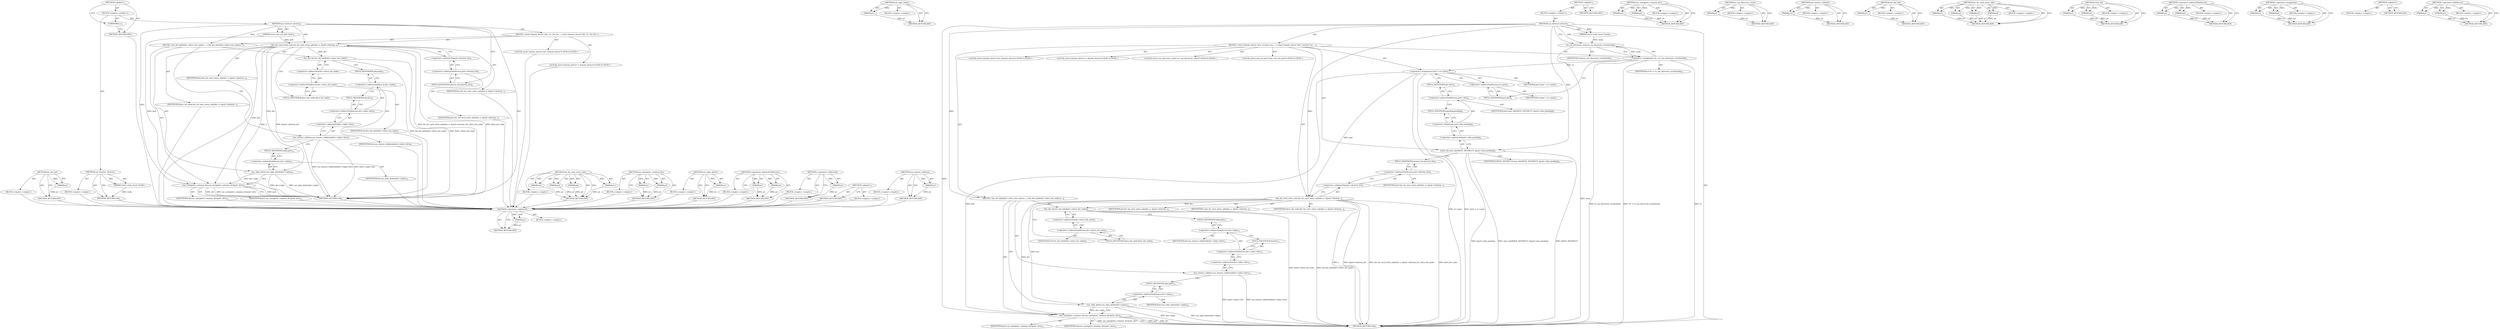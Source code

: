 digraph "sas_remove_children" {
vulnerable_102 [label=<(METHOD,&lt;operator&gt;.addressOf)>];
vulnerable_103 [label=<(PARAM,p1)>];
vulnerable_104 [label=<(BLOCK,&lt;empty&gt;,&lt;empty&gt;)>];
vulnerable_105 [label=<(METHOD_RETURN,ANY)>];
vulnerable_126 [label=<(METHOD,sas_rphy_delete)>];
vulnerable_127 [label=<(PARAM,p1)>];
vulnerable_128 [label=<(BLOCK,&lt;empty&gt;,&lt;empty&gt;)>];
vulnerable_129 [label=<(METHOD_RETURN,ANY)>];
vulnerable_6 [label=<(METHOD,&lt;global&gt;)<SUB>1</SUB>>];
vulnerable_7 [label=<(BLOCK,&lt;empty&gt;,&lt;empty&gt;)<SUB>1</SUB>>];
vulnerable_8 [label=<(METHOD,sas_destruct_devices)<SUB>1</SUB>>];
vulnerable_9 [label=<(PARAM,struct work_struct *work)<SUB>1</SUB>>];
vulnerable_10 [label=<(BLOCK,{
 	struct domain_device *dev, *n;
	struct sas_...,{
 	struct domain_device *dev, *n;
	struct sas_...)<SUB>2</SUB>>];
vulnerable_11 [label="<(LOCAL,struct domain_device* dev: domain_device*)<SUB>3</SUB>>"];
vulnerable_12 [label="<(LOCAL,struct domain_device* n: domain_device*)<SUB>3</SUB>>"];
vulnerable_13 [label="<(LOCAL,struct sas_discovery_event* ev: sas_discovery_event*)<SUB>4</SUB>>"];
vulnerable_14 [label=<(&lt;operator&gt;.assignment,*ev = to_sas_discovery_event(work))<SUB>4</SUB>>];
vulnerable_15 [label=<(IDENTIFIER,ev,*ev = to_sas_discovery_event(work))<SUB>4</SUB>>];
vulnerable_16 [label=<(to_sas_discovery_event,to_sas_discovery_event(work))<SUB>4</SUB>>];
vulnerable_17 [label=<(IDENTIFIER,work,to_sas_discovery_event(work))<SUB>4</SUB>>];
vulnerable_18 [label="<(LOCAL,struct asd_sas_port* port: asd_sas_port*)<SUB>5</SUB>>"];
vulnerable_19 [label=<(&lt;operator&gt;.assignment,*port = ev-&gt;port)<SUB>5</SUB>>];
vulnerable_20 [label=<(IDENTIFIER,port,*port = ev-&gt;port)<SUB>5</SUB>>];
vulnerable_21 [label=<(&lt;operator&gt;.indirectFieldAccess,ev-&gt;port)<SUB>5</SUB>>];
vulnerable_22 [label=<(IDENTIFIER,ev,*port = ev-&gt;port)<SUB>5</SUB>>];
vulnerable_23 [label=<(FIELD_IDENTIFIER,port,port)<SUB>5</SUB>>];
vulnerable_24 [label=<(clear_bit,clear_bit(DISCE_DESTRUCT, &amp;port-&gt;disc.pending))<SUB>6</SUB>>];
vulnerable_25 [label=<(IDENTIFIER,DISCE_DESTRUCT,clear_bit(DISCE_DESTRUCT, &amp;port-&gt;disc.pending))<SUB>6</SUB>>];
vulnerable_26 [label=<(&lt;operator&gt;.addressOf,&amp;port-&gt;disc.pending)<SUB>6</SUB>>];
vulnerable_27 [label=<(&lt;operator&gt;.fieldAccess,port-&gt;disc.pending)<SUB>6</SUB>>];
vulnerable_28 [label=<(&lt;operator&gt;.indirectFieldAccess,port-&gt;disc)<SUB>6</SUB>>];
vulnerable_29 [label=<(IDENTIFIER,port,clear_bit(DISCE_DESTRUCT, &amp;port-&gt;disc.pending))<SUB>6</SUB>>];
vulnerable_30 [label=<(FIELD_IDENTIFIER,disc,disc)<SUB>6</SUB>>];
vulnerable_31 [label=<(FIELD_IDENTIFIER,pending,pending)<SUB>6</SUB>>];
vulnerable_32 [label=<(list_for_each_entry_safe,list_for_each_entry_safe(dev, n, &amp;port-&gt;destroy...)<SUB>8</SUB>>];
vulnerable_33 [label=<(IDENTIFIER,dev,list_for_each_entry_safe(dev, n, &amp;port-&gt;destroy...)<SUB>8</SUB>>];
vulnerable_34 [label=<(IDENTIFIER,n,list_for_each_entry_safe(dev, n, &amp;port-&gt;destroy...)<SUB>8</SUB>>];
vulnerable_35 [label=<(&lt;operator&gt;.addressOf,&amp;port-&gt;destroy_list)<SUB>8</SUB>>];
vulnerable_36 [label=<(&lt;operator&gt;.indirectFieldAccess,port-&gt;destroy_list)<SUB>8</SUB>>];
vulnerable_37 [label=<(IDENTIFIER,port,list_for_each_entry_safe(dev, n, &amp;port-&gt;destroy...)<SUB>8</SUB>>];
vulnerable_38 [label=<(FIELD_IDENTIFIER,destroy_list,destroy_list)<SUB>8</SUB>>];
vulnerable_39 [label=<(IDENTIFIER,disco_list_node,list_for_each_entry_safe(dev, n, &amp;port-&gt;destroy...)<SUB>8</SUB>>];
vulnerable_40 [label=<(BLOCK,{
 		list_del_init(&amp;dev-&gt;disco_list_node);

		s...,{
 		list_del_init(&amp;dev-&gt;disco_list_node);

		s...)<SUB>8</SUB>>];
vulnerable_41 [label=<(list_del_init,list_del_init(&amp;dev-&gt;disco_list_node))<SUB>9</SUB>>];
vulnerable_42 [label=<(&lt;operator&gt;.addressOf,&amp;dev-&gt;disco_list_node)<SUB>9</SUB>>];
vulnerable_43 [label=<(&lt;operator&gt;.indirectFieldAccess,dev-&gt;disco_list_node)<SUB>9</SUB>>];
vulnerable_44 [label=<(IDENTIFIER,dev,list_del_init(&amp;dev-&gt;disco_list_node))<SUB>9</SUB>>];
vulnerable_45 [label=<(FIELD_IDENTIFIER,disco_list_node,disco_list_node)<SUB>9</SUB>>];
vulnerable_46 [label=<(sas_remove_children,sas_remove_children(&amp;dev-&gt;rphy-&gt;dev))<SUB>11</SUB>>];
vulnerable_47 [label=<(&lt;operator&gt;.addressOf,&amp;dev-&gt;rphy-&gt;dev)<SUB>11</SUB>>];
vulnerable_48 [label=<(&lt;operator&gt;.indirectFieldAccess,dev-&gt;rphy-&gt;dev)<SUB>11</SUB>>];
vulnerable_49 [label=<(&lt;operator&gt;.indirectFieldAccess,dev-&gt;rphy)<SUB>11</SUB>>];
vulnerable_50 [label=<(IDENTIFIER,dev,sas_remove_children(&amp;dev-&gt;rphy-&gt;dev))<SUB>11</SUB>>];
vulnerable_51 [label=<(FIELD_IDENTIFIER,rphy,rphy)<SUB>11</SUB>>];
vulnerable_52 [label=<(FIELD_IDENTIFIER,dev,dev)<SUB>11</SUB>>];
vulnerable_53 [label=<(sas_rphy_delete,sas_rphy_delete(dev-&gt;rphy))<SUB>12</SUB>>];
vulnerable_54 [label=<(&lt;operator&gt;.indirectFieldAccess,dev-&gt;rphy)<SUB>12</SUB>>];
vulnerable_55 [label=<(IDENTIFIER,dev,sas_rphy_delete(dev-&gt;rphy))<SUB>12</SUB>>];
vulnerable_56 [label=<(FIELD_IDENTIFIER,rphy,rphy)<SUB>12</SUB>>];
vulnerable_57 [label=<(sas_unregister_common_dev,sas_unregister_common_dev(port, dev))<SUB>13</SUB>>];
vulnerable_58 [label=<(IDENTIFIER,port,sas_unregister_common_dev(port, dev))<SUB>13</SUB>>];
vulnerable_59 [label=<(IDENTIFIER,dev,sas_unregister_common_dev(port, dev))<SUB>13</SUB>>];
vulnerable_60 [label=<(METHOD_RETURN,void)<SUB>1</SUB>>];
vulnerable_62 [label=<(METHOD_RETURN,ANY)<SUB>1</SUB>>];
vulnerable_130 [label=<(METHOD,sas_unregister_common_dev)>];
vulnerable_131 [label=<(PARAM,p1)>];
vulnerable_132 [label=<(PARAM,p2)>];
vulnerable_133 [label=<(BLOCK,&lt;empty&gt;,&lt;empty&gt;)>];
vulnerable_134 [label=<(METHOD_RETURN,ANY)>];
vulnerable_88 [label=<(METHOD,to_sas_discovery_event)>];
vulnerable_89 [label=<(PARAM,p1)>];
vulnerable_90 [label=<(BLOCK,&lt;empty&gt;,&lt;empty&gt;)>];
vulnerable_91 [label=<(METHOD_RETURN,ANY)>];
vulnerable_122 [label=<(METHOD,sas_remove_children)>];
vulnerable_123 [label=<(PARAM,p1)>];
vulnerable_124 [label=<(BLOCK,&lt;empty&gt;,&lt;empty&gt;)>];
vulnerable_125 [label=<(METHOD_RETURN,ANY)>];
vulnerable_118 [label=<(METHOD,list_del_init)>];
vulnerable_119 [label=<(PARAM,p1)>];
vulnerable_120 [label=<(BLOCK,&lt;empty&gt;,&lt;empty&gt;)>];
vulnerable_121 [label=<(METHOD_RETURN,ANY)>];
vulnerable_111 [label=<(METHOD,list_for_each_entry_safe)>];
vulnerable_112 [label=<(PARAM,p1)>];
vulnerable_113 [label=<(PARAM,p2)>];
vulnerable_114 [label=<(PARAM,p3)>];
vulnerable_115 [label=<(PARAM,p4)>];
vulnerable_116 [label=<(BLOCK,&lt;empty&gt;,&lt;empty&gt;)>];
vulnerable_117 [label=<(METHOD_RETURN,ANY)>];
vulnerable_97 [label=<(METHOD,clear_bit)>];
vulnerable_98 [label=<(PARAM,p1)>];
vulnerable_99 [label=<(PARAM,p2)>];
vulnerable_100 [label=<(BLOCK,&lt;empty&gt;,&lt;empty&gt;)>];
vulnerable_101 [label=<(METHOD_RETURN,ANY)>];
vulnerable_92 [label=<(METHOD,&lt;operator&gt;.indirectFieldAccess)>];
vulnerable_93 [label=<(PARAM,p1)>];
vulnerable_94 [label=<(PARAM,p2)>];
vulnerable_95 [label=<(BLOCK,&lt;empty&gt;,&lt;empty&gt;)>];
vulnerable_96 [label=<(METHOD_RETURN,ANY)>];
vulnerable_83 [label=<(METHOD,&lt;operator&gt;.assignment)>];
vulnerable_84 [label=<(PARAM,p1)>];
vulnerable_85 [label=<(PARAM,p2)>];
vulnerable_86 [label=<(BLOCK,&lt;empty&gt;,&lt;empty&gt;)>];
vulnerable_87 [label=<(METHOD_RETURN,ANY)>];
vulnerable_77 [label=<(METHOD,&lt;global&gt;)<SUB>1</SUB>>];
vulnerable_78 [label=<(BLOCK,&lt;empty&gt;,&lt;empty&gt;)>];
vulnerable_79 [label=<(METHOD_RETURN,ANY)>];
vulnerable_106 [label=<(METHOD,&lt;operator&gt;.fieldAccess)>];
vulnerable_107 [label=<(PARAM,p1)>];
vulnerable_108 [label=<(PARAM,p2)>];
vulnerable_109 [label=<(BLOCK,&lt;empty&gt;,&lt;empty&gt;)>];
vulnerable_110 [label=<(METHOD_RETURN,ANY)>];
fixed_84 [label=<(METHOD,list_del_init)>];
fixed_85 [label=<(PARAM,p1)>];
fixed_86 [label=<(BLOCK,&lt;empty&gt;,&lt;empty&gt;)>];
fixed_87 [label=<(METHOD_RETURN,ANY)>];
fixed_6 [label=<(METHOD,&lt;global&gt;)<SUB>1</SUB>>];
fixed_7 [label=<(BLOCK,&lt;empty&gt;,&lt;empty&gt;)<SUB>1</SUB>>];
fixed_8 [label=<(METHOD,sas_destruct_devices)<SUB>1</SUB>>];
fixed_9 [label=<(PARAM,struct work_struct *work)<SUB>1</SUB>>];
fixed_10 [label=<(BLOCK,&lt;empty&gt;,&lt;empty&gt;)>];
fixed_11 [label=<(METHOD_RETURN,void)<SUB>1</SUB>>];
fixed_13 [label=<(UNKNOWN,),))<SUB>1</SUB>>];
fixed_14 [label=<(METHOD,sas_destruct_devices)<SUB>2</SUB>>];
fixed_15 [label=<(PARAM,struct asd_sas_port *port)<SUB>2</SUB>>];
fixed_16 [label=<(BLOCK,{
 	struct domain_device *dev, *n;
 
 	list_for...,{
 	struct domain_device *dev, *n;
 
 	list_for...)<SUB>3</SUB>>];
fixed_17 [label="<(LOCAL,struct domain_device* dev: domain_device*)<SUB>4</SUB>>"];
fixed_18 [label="<(LOCAL,struct domain_device* n: domain_device*)<SUB>4</SUB>>"];
fixed_19 [label=<(list_for_each_entry_safe,list_for_each_entry_safe(dev, n, &amp;port-&gt;destroy...)<SUB>6</SUB>>];
fixed_20 [label=<(IDENTIFIER,dev,list_for_each_entry_safe(dev, n, &amp;port-&gt;destroy...)<SUB>6</SUB>>];
fixed_21 [label=<(IDENTIFIER,n,list_for_each_entry_safe(dev, n, &amp;port-&gt;destroy...)<SUB>6</SUB>>];
fixed_22 [label=<(&lt;operator&gt;.addressOf,&amp;port-&gt;destroy_list)<SUB>6</SUB>>];
fixed_23 [label=<(&lt;operator&gt;.indirectFieldAccess,port-&gt;destroy_list)<SUB>6</SUB>>];
fixed_24 [label=<(IDENTIFIER,port,list_for_each_entry_safe(dev, n, &amp;port-&gt;destroy...)<SUB>6</SUB>>];
fixed_25 [label=<(FIELD_IDENTIFIER,destroy_list,destroy_list)<SUB>6</SUB>>];
fixed_26 [label=<(IDENTIFIER,disco_list_node,list_for_each_entry_safe(dev, n, &amp;port-&gt;destroy...)<SUB>6</SUB>>];
fixed_27 [label=<(BLOCK,{
 		list_del_init(&amp;dev-&gt;disco_list_node);

		s...,{
 		list_del_init(&amp;dev-&gt;disco_list_node);

		s...)<SUB>6</SUB>>];
fixed_28 [label=<(list_del_init,list_del_init(&amp;dev-&gt;disco_list_node))<SUB>7</SUB>>];
fixed_29 [label=<(&lt;operator&gt;.addressOf,&amp;dev-&gt;disco_list_node)<SUB>7</SUB>>];
fixed_30 [label=<(&lt;operator&gt;.indirectFieldAccess,dev-&gt;disco_list_node)<SUB>7</SUB>>];
fixed_31 [label=<(IDENTIFIER,dev,list_del_init(&amp;dev-&gt;disco_list_node))<SUB>7</SUB>>];
fixed_32 [label=<(FIELD_IDENTIFIER,disco_list_node,disco_list_node)<SUB>7</SUB>>];
fixed_33 [label=<(sas_remove_children,sas_remove_children(&amp;dev-&gt;rphy-&gt;dev))<SUB>9</SUB>>];
fixed_34 [label=<(&lt;operator&gt;.addressOf,&amp;dev-&gt;rphy-&gt;dev)<SUB>9</SUB>>];
fixed_35 [label=<(&lt;operator&gt;.indirectFieldAccess,dev-&gt;rphy-&gt;dev)<SUB>9</SUB>>];
fixed_36 [label=<(&lt;operator&gt;.indirectFieldAccess,dev-&gt;rphy)<SUB>9</SUB>>];
fixed_37 [label=<(IDENTIFIER,dev,sas_remove_children(&amp;dev-&gt;rphy-&gt;dev))<SUB>9</SUB>>];
fixed_38 [label=<(FIELD_IDENTIFIER,rphy,rphy)<SUB>9</SUB>>];
fixed_39 [label=<(FIELD_IDENTIFIER,dev,dev)<SUB>9</SUB>>];
fixed_40 [label=<(sas_rphy_delete,sas_rphy_delete(dev-&gt;rphy))<SUB>10</SUB>>];
fixed_41 [label=<(&lt;operator&gt;.indirectFieldAccess,dev-&gt;rphy)<SUB>10</SUB>>];
fixed_42 [label=<(IDENTIFIER,dev,sas_rphy_delete(dev-&gt;rphy))<SUB>10</SUB>>];
fixed_43 [label=<(FIELD_IDENTIFIER,rphy,rphy)<SUB>10</SUB>>];
fixed_44 [label=<(sas_unregister_common_dev,sas_unregister_common_dev(port, dev))<SUB>11</SUB>>];
fixed_45 [label=<(IDENTIFIER,port,sas_unregister_common_dev(port, dev))<SUB>11</SUB>>];
fixed_46 [label=<(IDENTIFIER,dev,sas_unregister_common_dev(port, dev))<SUB>11</SUB>>];
fixed_47 [label=<(METHOD_RETURN,void)<SUB>2</SUB>>];
fixed_49 [label=<(METHOD_RETURN,ANY)<SUB>1</SUB>>];
fixed_68 [label=<(METHOD,list_for_each_entry_safe)>];
fixed_69 [label=<(PARAM,p1)>];
fixed_70 [label=<(PARAM,p2)>];
fixed_71 [label=<(PARAM,p3)>];
fixed_72 [label=<(PARAM,p4)>];
fixed_73 [label=<(BLOCK,&lt;empty&gt;,&lt;empty&gt;)>];
fixed_74 [label=<(METHOD_RETURN,ANY)>];
fixed_96 [label=<(METHOD,sas_unregister_common_dev)>];
fixed_97 [label=<(PARAM,p1)>];
fixed_98 [label=<(PARAM,p2)>];
fixed_99 [label=<(BLOCK,&lt;empty&gt;,&lt;empty&gt;)>];
fixed_100 [label=<(METHOD_RETURN,ANY)>];
fixed_92 [label=<(METHOD,sas_rphy_delete)>];
fixed_93 [label=<(PARAM,p1)>];
fixed_94 [label=<(BLOCK,&lt;empty&gt;,&lt;empty&gt;)>];
fixed_95 [label=<(METHOD_RETURN,ANY)>];
fixed_79 [label=<(METHOD,&lt;operator&gt;.indirectFieldAccess)>];
fixed_80 [label=<(PARAM,p1)>];
fixed_81 [label=<(PARAM,p2)>];
fixed_82 [label=<(BLOCK,&lt;empty&gt;,&lt;empty&gt;)>];
fixed_83 [label=<(METHOD_RETURN,ANY)>];
fixed_75 [label=<(METHOD,&lt;operator&gt;.addressOf)>];
fixed_76 [label=<(PARAM,p1)>];
fixed_77 [label=<(BLOCK,&lt;empty&gt;,&lt;empty&gt;)>];
fixed_78 [label=<(METHOD_RETURN,ANY)>];
fixed_62 [label=<(METHOD,&lt;global&gt;)<SUB>1</SUB>>];
fixed_63 [label=<(BLOCK,&lt;empty&gt;,&lt;empty&gt;)>];
fixed_64 [label=<(METHOD_RETURN,ANY)>];
fixed_88 [label=<(METHOD,sas_remove_children)>];
fixed_89 [label=<(PARAM,p1)>];
fixed_90 [label=<(BLOCK,&lt;empty&gt;,&lt;empty&gt;)>];
fixed_91 [label=<(METHOD_RETURN,ANY)>];
vulnerable_102 -> vulnerable_103  [key=0, label="AST: "];
vulnerable_102 -> vulnerable_103  [key=1, label="DDG: "];
vulnerable_102 -> vulnerable_104  [key=0, label="AST: "];
vulnerable_102 -> vulnerable_105  [key=0, label="AST: "];
vulnerable_102 -> vulnerable_105  [key=1, label="CFG: "];
vulnerable_103 -> vulnerable_105  [key=0, label="DDG: p1"];
vulnerable_126 -> vulnerable_127  [key=0, label="AST: "];
vulnerable_126 -> vulnerable_127  [key=1, label="DDG: "];
vulnerable_126 -> vulnerable_128  [key=0, label="AST: "];
vulnerable_126 -> vulnerable_129  [key=0, label="AST: "];
vulnerable_126 -> vulnerable_129  [key=1, label="CFG: "];
vulnerable_127 -> vulnerable_129  [key=0, label="DDG: p1"];
vulnerable_6 -> vulnerable_7  [key=0, label="AST: "];
vulnerable_6 -> vulnerable_62  [key=0, label="AST: "];
vulnerable_6 -> vulnerable_62  [key=1, label="CFG: "];
vulnerable_7 -> vulnerable_8  [key=0, label="AST: "];
vulnerable_8 -> vulnerable_9  [key=0, label="AST: "];
vulnerable_8 -> vulnerable_9  [key=1, label="DDG: "];
vulnerable_8 -> vulnerable_10  [key=0, label="AST: "];
vulnerable_8 -> vulnerable_60  [key=0, label="AST: "];
vulnerable_8 -> vulnerable_16  [key=0, label="CFG: "];
vulnerable_8 -> vulnerable_16  [key=1, label="DDG: "];
vulnerable_8 -> vulnerable_40  [key=0, label="DDG: "];
vulnerable_8 -> vulnerable_24  [key=0, label="DDG: "];
vulnerable_8 -> vulnerable_32  [key=0, label="DDG: "];
vulnerable_8 -> vulnerable_57  [key=0, label="DDG: "];
vulnerable_9 -> vulnerable_16  [key=0, label="DDG: work"];
vulnerable_10 -> vulnerable_11  [key=0, label="AST: "];
vulnerable_10 -> vulnerable_12  [key=0, label="AST: "];
vulnerable_10 -> vulnerable_13  [key=0, label="AST: "];
vulnerable_10 -> vulnerable_14  [key=0, label="AST: "];
vulnerable_10 -> vulnerable_18  [key=0, label="AST: "];
vulnerable_10 -> vulnerable_19  [key=0, label="AST: "];
vulnerable_10 -> vulnerable_24  [key=0, label="AST: "];
vulnerable_10 -> vulnerable_32  [key=0, label="AST: "];
vulnerable_10 -> vulnerable_40  [key=0, label="AST: "];
vulnerable_14 -> vulnerable_15  [key=0, label="AST: "];
vulnerable_14 -> vulnerable_16  [key=0, label="AST: "];
vulnerable_14 -> vulnerable_23  [key=0, label="CFG: "];
vulnerable_14 -> vulnerable_60  [key=0, label="DDG: ev"];
vulnerable_14 -> vulnerable_60  [key=1, label="DDG: to_sas_discovery_event(work)"];
vulnerable_14 -> vulnerable_60  [key=2, label="DDG: *ev = to_sas_discovery_event(work)"];
vulnerable_14 -> vulnerable_19  [key=0, label="DDG: ev"];
vulnerable_16 -> vulnerable_17  [key=0, label="AST: "];
vulnerable_16 -> vulnerable_14  [key=0, label="CFG: "];
vulnerable_16 -> vulnerable_14  [key=1, label="DDG: work"];
vulnerable_16 -> vulnerable_60  [key=0, label="DDG: work"];
vulnerable_19 -> vulnerable_20  [key=0, label="AST: "];
vulnerable_19 -> vulnerable_21  [key=0, label="AST: "];
vulnerable_19 -> vulnerable_30  [key=0, label="CFG: "];
vulnerable_19 -> vulnerable_60  [key=0, label="DDG: ev-&gt;port"];
vulnerable_19 -> vulnerable_60  [key=1, label="DDG: *port = ev-&gt;port"];
vulnerable_19 -> vulnerable_32  [key=0, label="DDG: port"];
vulnerable_19 -> vulnerable_57  [key=0, label="DDG: port"];
vulnerable_21 -> vulnerable_22  [key=0, label="AST: "];
vulnerable_21 -> vulnerable_23  [key=0, label="AST: "];
vulnerable_21 -> vulnerable_19  [key=0, label="CFG: "];
vulnerable_23 -> vulnerable_21  [key=0, label="CFG: "];
vulnerable_24 -> vulnerable_25  [key=0, label="AST: "];
vulnerable_24 -> vulnerable_26  [key=0, label="AST: "];
vulnerable_24 -> vulnerable_38  [key=0, label="CFG: "];
vulnerable_24 -> vulnerable_60  [key=0, label="DDG: &amp;port-&gt;disc.pending"];
vulnerable_24 -> vulnerable_60  [key=1, label="DDG: clear_bit(DISCE_DESTRUCT, &amp;port-&gt;disc.pending)"];
vulnerable_24 -> vulnerable_60  [key=2, label="DDG: DISCE_DESTRUCT"];
vulnerable_26 -> vulnerable_27  [key=0, label="AST: "];
vulnerable_26 -> vulnerable_24  [key=0, label="CFG: "];
vulnerable_27 -> vulnerable_28  [key=0, label="AST: "];
vulnerable_27 -> vulnerable_31  [key=0, label="AST: "];
vulnerable_27 -> vulnerable_26  [key=0, label="CFG: "];
vulnerable_28 -> vulnerable_29  [key=0, label="AST: "];
vulnerable_28 -> vulnerable_30  [key=0, label="AST: "];
vulnerable_28 -> vulnerable_31  [key=0, label="CFG: "];
vulnerable_30 -> vulnerable_28  [key=0, label="CFG: "];
vulnerable_31 -> vulnerable_27  [key=0, label="CFG: "];
vulnerable_32 -> vulnerable_33  [key=0, label="AST: "];
vulnerable_32 -> vulnerable_34  [key=0, label="AST: "];
vulnerable_32 -> vulnerable_35  [key=0, label="AST: "];
vulnerable_32 -> vulnerable_39  [key=0, label="AST: "];
vulnerable_32 -> vulnerable_45  [key=0, label="CFG: "];
vulnerable_32 -> vulnerable_60  [key=0, label="DDG: n"];
vulnerable_32 -> vulnerable_60  [key=1, label="DDG: &amp;port-&gt;destroy_list"];
vulnerable_32 -> vulnerable_60  [key=2, label="DDG: list_for_each_entry_safe(dev, n, &amp;port-&gt;destroy_list, disco_list_node)"];
vulnerable_32 -> vulnerable_60  [key=3, label="DDG: disco_list_node"];
vulnerable_32 -> vulnerable_41  [key=0, label="DDG: dev"];
vulnerable_32 -> vulnerable_53  [key=0, label="DDG: dev"];
vulnerable_32 -> vulnerable_57  [key=0, label="DDG: dev"];
vulnerable_35 -> vulnerable_36  [key=0, label="AST: "];
vulnerable_35 -> vulnerable_32  [key=0, label="CFG: "];
vulnerable_36 -> vulnerable_37  [key=0, label="AST: "];
vulnerable_36 -> vulnerable_38  [key=0, label="AST: "];
vulnerable_36 -> vulnerable_35  [key=0, label="CFG: "];
vulnerable_38 -> vulnerable_36  [key=0, label="CFG: "];
vulnerable_40 -> vulnerable_41  [key=0, label="AST: "];
vulnerable_40 -> vulnerable_46  [key=0, label="AST: "];
vulnerable_40 -> vulnerable_53  [key=0, label="AST: "];
vulnerable_40 -> vulnerable_57  [key=0, label="AST: "];
vulnerable_41 -> vulnerable_42  [key=0, label="AST: "];
vulnerable_41 -> vulnerable_51  [key=0, label="CFG: "];
vulnerable_41 -> vulnerable_60  [key=0, label="DDG: &amp;dev-&gt;disco_list_node"];
vulnerable_41 -> vulnerable_60  [key=1, label="DDG: list_del_init(&amp;dev-&gt;disco_list_node)"];
vulnerable_42 -> vulnerable_43  [key=0, label="AST: "];
vulnerable_42 -> vulnerable_41  [key=0, label="CFG: "];
vulnerable_43 -> vulnerable_44  [key=0, label="AST: "];
vulnerable_43 -> vulnerable_45  [key=0, label="AST: "];
vulnerable_43 -> vulnerable_42  [key=0, label="CFG: "];
vulnerable_45 -> vulnerable_43  [key=0, label="CFG: "];
vulnerable_46 -> vulnerable_47  [key=0, label="AST: "];
vulnerable_46 -> vulnerable_56  [key=0, label="CFG: "];
vulnerable_46 -> vulnerable_60  [key=0, label="DDG: &amp;dev-&gt;rphy-&gt;dev"];
vulnerable_46 -> vulnerable_60  [key=1, label="DDG: sas_remove_children(&amp;dev-&gt;rphy-&gt;dev)"];
vulnerable_47 -> vulnerable_48  [key=0, label="AST: "];
vulnerable_47 -> vulnerable_46  [key=0, label="CFG: "];
vulnerable_48 -> vulnerable_49  [key=0, label="AST: "];
vulnerable_48 -> vulnerable_52  [key=0, label="AST: "];
vulnerable_48 -> vulnerable_47  [key=0, label="CFG: "];
vulnerable_49 -> vulnerable_50  [key=0, label="AST: "];
vulnerable_49 -> vulnerable_51  [key=0, label="AST: "];
vulnerable_49 -> vulnerable_52  [key=0, label="CFG: "];
vulnerable_51 -> vulnerable_49  [key=0, label="CFG: "];
vulnerable_52 -> vulnerable_48  [key=0, label="CFG: "];
vulnerable_53 -> vulnerable_54  [key=0, label="AST: "];
vulnerable_53 -> vulnerable_57  [key=0, label="CFG: "];
vulnerable_53 -> vulnerable_57  [key=1, label="DDG: dev-&gt;rphy"];
vulnerable_53 -> vulnerable_60  [key=0, label="DDG: dev-&gt;rphy"];
vulnerable_53 -> vulnerable_60  [key=1, label="DDG: sas_rphy_delete(dev-&gt;rphy)"];
vulnerable_54 -> vulnerable_55  [key=0, label="AST: "];
vulnerable_54 -> vulnerable_56  [key=0, label="AST: "];
vulnerable_54 -> vulnerable_53  [key=0, label="CFG: "];
vulnerable_56 -> vulnerable_54  [key=0, label="CFG: "];
vulnerable_57 -> vulnerable_58  [key=0, label="AST: "];
vulnerable_57 -> vulnerable_59  [key=0, label="AST: "];
vulnerable_57 -> vulnerable_60  [key=0, label="CFG: "];
vulnerable_57 -> vulnerable_60  [key=1, label="DDG: port"];
vulnerable_57 -> vulnerable_60  [key=2, label="DDG: dev"];
vulnerable_57 -> vulnerable_60  [key=3, label="DDG: sas_unregister_common_dev(port, dev)"];
vulnerable_130 -> vulnerable_131  [key=0, label="AST: "];
vulnerable_130 -> vulnerable_131  [key=1, label="DDG: "];
vulnerable_130 -> vulnerable_133  [key=0, label="AST: "];
vulnerable_130 -> vulnerable_132  [key=0, label="AST: "];
vulnerable_130 -> vulnerable_132  [key=1, label="DDG: "];
vulnerable_130 -> vulnerable_134  [key=0, label="AST: "];
vulnerable_130 -> vulnerable_134  [key=1, label="CFG: "];
vulnerable_131 -> vulnerable_134  [key=0, label="DDG: p1"];
vulnerable_132 -> vulnerable_134  [key=0, label="DDG: p2"];
vulnerable_88 -> vulnerable_89  [key=0, label="AST: "];
vulnerable_88 -> vulnerable_89  [key=1, label="DDG: "];
vulnerable_88 -> vulnerable_90  [key=0, label="AST: "];
vulnerable_88 -> vulnerable_91  [key=0, label="AST: "];
vulnerable_88 -> vulnerable_91  [key=1, label="CFG: "];
vulnerable_89 -> vulnerable_91  [key=0, label="DDG: p1"];
vulnerable_122 -> vulnerable_123  [key=0, label="AST: "];
vulnerable_122 -> vulnerable_123  [key=1, label="DDG: "];
vulnerable_122 -> vulnerable_124  [key=0, label="AST: "];
vulnerable_122 -> vulnerable_125  [key=0, label="AST: "];
vulnerable_122 -> vulnerable_125  [key=1, label="CFG: "];
vulnerable_123 -> vulnerable_125  [key=0, label="DDG: p1"];
vulnerable_118 -> vulnerable_119  [key=0, label="AST: "];
vulnerable_118 -> vulnerable_119  [key=1, label="DDG: "];
vulnerable_118 -> vulnerable_120  [key=0, label="AST: "];
vulnerable_118 -> vulnerable_121  [key=0, label="AST: "];
vulnerable_118 -> vulnerable_121  [key=1, label="CFG: "];
vulnerable_119 -> vulnerable_121  [key=0, label="DDG: p1"];
vulnerable_111 -> vulnerable_112  [key=0, label="AST: "];
vulnerable_111 -> vulnerable_112  [key=1, label="DDG: "];
vulnerable_111 -> vulnerable_116  [key=0, label="AST: "];
vulnerable_111 -> vulnerable_113  [key=0, label="AST: "];
vulnerable_111 -> vulnerable_113  [key=1, label="DDG: "];
vulnerable_111 -> vulnerable_117  [key=0, label="AST: "];
vulnerable_111 -> vulnerable_117  [key=1, label="CFG: "];
vulnerable_111 -> vulnerable_114  [key=0, label="AST: "];
vulnerable_111 -> vulnerable_114  [key=1, label="DDG: "];
vulnerable_111 -> vulnerable_115  [key=0, label="AST: "];
vulnerable_111 -> vulnerable_115  [key=1, label="DDG: "];
vulnerable_112 -> vulnerable_117  [key=0, label="DDG: p1"];
vulnerable_113 -> vulnerable_117  [key=0, label="DDG: p2"];
vulnerable_114 -> vulnerable_117  [key=0, label="DDG: p3"];
vulnerable_115 -> vulnerable_117  [key=0, label="DDG: p4"];
vulnerable_97 -> vulnerable_98  [key=0, label="AST: "];
vulnerable_97 -> vulnerable_98  [key=1, label="DDG: "];
vulnerable_97 -> vulnerable_100  [key=0, label="AST: "];
vulnerable_97 -> vulnerable_99  [key=0, label="AST: "];
vulnerable_97 -> vulnerable_99  [key=1, label="DDG: "];
vulnerable_97 -> vulnerable_101  [key=0, label="AST: "];
vulnerable_97 -> vulnerable_101  [key=1, label="CFG: "];
vulnerable_98 -> vulnerable_101  [key=0, label="DDG: p1"];
vulnerable_99 -> vulnerable_101  [key=0, label="DDG: p2"];
vulnerable_92 -> vulnerable_93  [key=0, label="AST: "];
vulnerable_92 -> vulnerable_93  [key=1, label="DDG: "];
vulnerable_92 -> vulnerable_95  [key=0, label="AST: "];
vulnerable_92 -> vulnerable_94  [key=0, label="AST: "];
vulnerable_92 -> vulnerable_94  [key=1, label="DDG: "];
vulnerable_92 -> vulnerable_96  [key=0, label="AST: "];
vulnerable_92 -> vulnerable_96  [key=1, label="CFG: "];
vulnerable_93 -> vulnerable_96  [key=0, label="DDG: p1"];
vulnerable_94 -> vulnerable_96  [key=0, label="DDG: p2"];
vulnerable_83 -> vulnerable_84  [key=0, label="AST: "];
vulnerable_83 -> vulnerable_84  [key=1, label="DDG: "];
vulnerable_83 -> vulnerable_86  [key=0, label="AST: "];
vulnerable_83 -> vulnerable_85  [key=0, label="AST: "];
vulnerable_83 -> vulnerable_85  [key=1, label="DDG: "];
vulnerable_83 -> vulnerable_87  [key=0, label="AST: "];
vulnerable_83 -> vulnerable_87  [key=1, label="CFG: "];
vulnerable_84 -> vulnerable_87  [key=0, label="DDG: p1"];
vulnerable_85 -> vulnerable_87  [key=0, label="DDG: p2"];
vulnerable_77 -> vulnerable_78  [key=0, label="AST: "];
vulnerable_77 -> vulnerable_79  [key=0, label="AST: "];
vulnerable_77 -> vulnerable_79  [key=1, label="CFG: "];
vulnerable_106 -> vulnerable_107  [key=0, label="AST: "];
vulnerable_106 -> vulnerable_107  [key=1, label="DDG: "];
vulnerable_106 -> vulnerable_109  [key=0, label="AST: "];
vulnerable_106 -> vulnerable_108  [key=0, label="AST: "];
vulnerable_106 -> vulnerable_108  [key=1, label="DDG: "];
vulnerable_106 -> vulnerable_110  [key=0, label="AST: "];
vulnerable_106 -> vulnerable_110  [key=1, label="CFG: "];
vulnerable_107 -> vulnerable_110  [key=0, label="DDG: p1"];
vulnerable_108 -> vulnerable_110  [key=0, label="DDG: p2"];
fixed_84 -> fixed_85  [key=0, label="AST: "];
fixed_84 -> fixed_85  [key=1, label="DDG: "];
fixed_84 -> fixed_86  [key=0, label="AST: "];
fixed_84 -> fixed_87  [key=0, label="AST: "];
fixed_84 -> fixed_87  [key=1, label="CFG: "];
fixed_85 -> fixed_87  [key=0, label="DDG: p1"];
fixed_86 -> vulnerable_102  [key=0];
fixed_87 -> vulnerable_102  [key=0];
fixed_6 -> fixed_7  [key=0, label="AST: "];
fixed_6 -> fixed_49  [key=0, label="AST: "];
fixed_6 -> fixed_13  [key=0, label="CFG: "];
fixed_7 -> fixed_8  [key=0, label="AST: "];
fixed_7 -> fixed_13  [key=0, label="AST: "];
fixed_7 -> fixed_14  [key=0, label="AST: "];
fixed_8 -> fixed_9  [key=0, label="AST: "];
fixed_8 -> fixed_9  [key=1, label="DDG: "];
fixed_8 -> fixed_10  [key=0, label="AST: "];
fixed_8 -> fixed_11  [key=0, label="AST: "];
fixed_8 -> fixed_11  [key=1, label="CFG: "];
fixed_9 -> fixed_11  [key=0, label="DDG: work"];
fixed_10 -> vulnerable_102  [key=0];
fixed_11 -> vulnerable_102  [key=0];
fixed_13 -> fixed_49  [key=0, label="CFG: "];
fixed_14 -> fixed_15  [key=0, label="AST: "];
fixed_14 -> fixed_15  [key=1, label="DDG: "];
fixed_14 -> fixed_16  [key=0, label="AST: "];
fixed_14 -> fixed_47  [key=0, label="AST: "];
fixed_14 -> fixed_25  [key=0, label="CFG: "];
fixed_14 -> fixed_27  [key=0, label="DDG: "];
fixed_14 -> fixed_19  [key=0, label="DDG: "];
fixed_14 -> fixed_44  [key=0, label="DDG: "];
fixed_15 -> fixed_19  [key=0, label="DDG: port"];
fixed_15 -> fixed_44  [key=0, label="DDG: port"];
fixed_16 -> fixed_17  [key=0, label="AST: "];
fixed_16 -> fixed_18  [key=0, label="AST: "];
fixed_16 -> fixed_19  [key=0, label="AST: "];
fixed_16 -> fixed_27  [key=0, label="AST: "];
fixed_17 -> vulnerable_102  [key=0];
fixed_18 -> vulnerable_102  [key=0];
fixed_19 -> fixed_20  [key=0, label="AST: "];
fixed_19 -> fixed_21  [key=0, label="AST: "];
fixed_19 -> fixed_22  [key=0, label="AST: "];
fixed_19 -> fixed_26  [key=0, label="AST: "];
fixed_19 -> fixed_32  [key=0, label="CFG: "];
fixed_19 -> fixed_47  [key=0, label="DDG: n"];
fixed_19 -> fixed_47  [key=1, label="DDG: &amp;port-&gt;destroy_list"];
fixed_19 -> fixed_47  [key=2, label="DDG: list_for_each_entry_safe(dev, n, &amp;port-&gt;destroy_list, disco_list_node)"];
fixed_19 -> fixed_47  [key=3, label="DDG: disco_list_node"];
fixed_19 -> fixed_28  [key=0, label="DDG: dev"];
fixed_19 -> fixed_40  [key=0, label="DDG: dev"];
fixed_19 -> fixed_44  [key=0, label="DDG: dev"];
fixed_20 -> vulnerable_102  [key=0];
fixed_21 -> vulnerable_102  [key=0];
fixed_22 -> fixed_23  [key=0, label="AST: "];
fixed_22 -> fixed_19  [key=0, label="CFG: "];
fixed_23 -> fixed_24  [key=0, label="AST: "];
fixed_23 -> fixed_25  [key=0, label="AST: "];
fixed_23 -> fixed_22  [key=0, label="CFG: "];
fixed_24 -> vulnerable_102  [key=0];
fixed_25 -> fixed_23  [key=0, label="CFG: "];
fixed_26 -> vulnerable_102  [key=0];
fixed_27 -> fixed_28  [key=0, label="AST: "];
fixed_27 -> fixed_33  [key=0, label="AST: "];
fixed_27 -> fixed_40  [key=0, label="AST: "];
fixed_27 -> fixed_44  [key=0, label="AST: "];
fixed_28 -> fixed_29  [key=0, label="AST: "];
fixed_28 -> fixed_38  [key=0, label="CFG: "];
fixed_28 -> fixed_47  [key=0, label="DDG: &amp;dev-&gt;disco_list_node"];
fixed_28 -> fixed_47  [key=1, label="DDG: list_del_init(&amp;dev-&gt;disco_list_node)"];
fixed_29 -> fixed_30  [key=0, label="AST: "];
fixed_29 -> fixed_28  [key=0, label="CFG: "];
fixed_30 -> fixed_31  [key=0, label="AST: "];
fixed_30 -> fixed_32  [key=0, label="AST: "];
fixed_30 -> fixed_29  [key=0, label="CFG: "];
fixed_31 -> vulnerable_102  [key=0];
fixed_32 -> fixed_30  [key=0, label="CFG: "];
fixed_33 -> fixed_34  [key=0, label="AST: "];
fixed_33 -> fixed_43  [key=0, label="CFG: "];
fixed_33 -> fixed_47  [key=0, label="DDG: &amp;dev-&gt;rphy-&gt;dev"];
fixed_33 -> fixed_47  [key=1, label="DDG: sas_remove_children(&amp;dev-&gt;rphy-&gt;dev)"];
fixed_34 -> fixed_35  [key=0, label="AST: "];
fixed_34 -> fixed_33  [key=0, label="CFG: "];
fixed_35 -> fixed_36  [key=0, label="AST: "];
fixed_35 -> fixed_39  [key=0, label="AST: "];
fixed_35 -> fixed_34  [key=0, label="CFG: "];
fixed_36 -> fixed_37  [key=0, label="AST: "];
fixed_36 -> fixed_38  [key=0, label="AST: "];
fixed_36 -> fixed_39  [key=0, label="CFG: "];
fixed_37 -> vulnerable_102  [key=0];
fixed_38 -> fixed_36  [key=0, label="CFG: "];
fixed_39 -> fixed_35  [key=0, label="CFG: "];
fixed_40 -> fixed_41  [key=0, label="AST: "];
fixed_40 -> fixed_44  [key=0, label="CFG: "];
fixed_40 -> fixed_44  [key=1, label="DDG: dev-&gt;rphy"];
fixed_40 -> fixed_47  [key=0, label="DDG: dev-&gt;rphy"];
fixed_40 -> fixed_47  [key=1, label="DDG: sas_rphy_delete(dev-&gt;rphy)"];
fixed_41 -> fixed_42  [key=0, label="AST: "];
fixed_41 -> fixed_43  [key=0, label="AST: "];
fixed_41 -> fixed_40  [key=0, label="CFG: "];
fixed_42 -> vulnerable_102  [key=0];
fixed_43 -> fixed_41  [key=0, label="CFG: "];
fixed_44 -> fixed_45  [key=0, label="AST: "];
fixed_44 -> fixed_46  [key=0, label="AST: "];
fixed_44 -> fixed_47  [key=0, label="CFG: "];
fixed_44 -> fixed_47  [key=1, label="DDG: port"];
fixed_44 -> fixed_47  [key=2, label="DDG: dev"];
fixed_44 -> fixed_47  [key=3, label="DDG: sas_unregister_common_dev(port, dev)"];
fixed_45 -> vulnerable_102  [key=0];
fixed_46 -> vulnerable_102  [key=0];
fixed_47 -> vulnerable_102  [key=0];
fixed_49 -> vulnerable_102  [key=0];
fixed_68 -> fixed_69  [key=0, label="AST: "];
fixed_68 -> fixed_69  [key=1, label="DDG: "];
fixed_68 -> fixed_73  [key=0, label="AST: "];
fixed_68 -> fixed_70  [key=0, label="AST: "];
fixed_68 -> fixed_70  [key=1, label="DDG: "];
fixed_68 -> fixed_74  [key=0, label="AST: "];
fixed_68 -> fixed_74  [key=1, label="CFG: "];
fixed_68 -> fixed_71  [key=0, label="AST: "];
fixed_68 -> fixed_71  [key=1, label="DDG: "];
fixed_68 -> fixed_72  [key=0, label="AST: "];
fixed_68 -> fixed_72  [key=1, label="DDG: "];
fixed_69 -> fixed_74  [key=0, label="DDG: p1"];
fixed_70 -> fixed_74  [key=0, label="DDG: p2"];
fixed_71 -> fixed_74  [key=0, label="DDG: p3"];
fixed_72 -> fixed_74  [key=0, label="DDG: p4"];
fixed_73 -> vulnerable_102  [key=0];
fixed_74 -> vulnerable_102  [key=0];
fixed_96 -> fixed_97  [key=0, label="AST: "];
fixed_96 -> fixed_97  [key=1, label="DDG: "];
fixed_96 -> fixed_99  [key=0, label="AST: "];
fixed_96 -> fixed_98  [key=0, label="AST: "];
fixed_96 -> fixed_98  [key=1, label="DDG: "];
fixed_96 -> fixed_100  [key=0, label="AST: "];
fixed_96 -> fixed_100  [key=1, label="CFG: "];
fixed_97 -> fixed_100  [key=0, label="DDG: p1"];
fixed_98 -> fixed_100  [key=0, label="DDG: p2"];
fixed_99 -> vulnerable_102  [key=0];
fixed_100 -> vulnerable_102  [key=0];
fixed_92 -> fixed_93  [key=0, label="AST: "];
fixed_92 -> fixed_93  [key=1, label="DDG: "];
fixed_92 -> fixed_94  [key=0, label="AST: "];
fixed_92 -> fixed_95  [key=0, label="AST: "];
fixed_92 -> fixed_95  [key=1, label="CFG: "];
fixed_93 -> fixed_95  [key=0, label="DDG: p1"];
fixed_94 -> vulnerable_102  [key=0];
fixed_95 -> vulnerable_102  [key=0];
fixed_79 -> fixed_80  [key=0, label="AST: "];
fixed_79 -> fixed_80  [key=1, label="DDG: "];
fixed_79 -> fixed_82  [key=0, label="AST: "];
fixed_79 -> fixed_81  [key=0, label="AST: "];
fixed_79 -> fixed_81  [key=1, label="DDG: "];
fixed_79 -> fixed_83  [key=0, label="AST: "];
fixed_79 -> fixed_83  [key=1, label="CFG: "];
fixed_80 -> fixed_83  [key=0, label="DDG: p1"];
fixed_81 -> fixed_83  [key=0, label="DDG: p2"];
fixed_82 -> vulnerable_102  [key=0];
fixed_83 -> vulnerable_102  [key=0];
fixed_75 -> fixed_76  [key=0, label="AST: "];
fixed_75 -> fixed_76  [key=1, label="DDG: "];
fixed_75 -> fixed_77  [key=0, label="AST: "];
fixed_75 -> fixed_78  [key=0, label="AST: "];
fixed_75 -> fixed_78  [key=1, label="CFG: "];
fixed_76 -> fixed_78  [key=0, label="DDG: p1"];
fixed_77 -> vulnerable_102  [key=0];
fixed_78 -> vulnerable_102  [key=0];
fixed_62 -> fixed_63  [key=0, label="AST: "];
fixed_62 -> fixed_64  [key=0, label="AST: "];
fixed_62 -> fixed_64  [key=1, label="CFG: "];
fixed_63 -> vulnerable_102  [key=0];
fixed_64 -> vulnerable_102  [key=0];
fixed_88 -> fixed_89  [key=0, label="AST: "];
fixed_88 -> fixed_89  [key=1, label="DDG: "];
fixed_88 -> fixed_90  [key=0, label="AST: "];
fixed_88 -> fixed_91  [key=0, label="AST: "];
fixed_88 -> fixed_91  [key=1, label="CFG: "];
fixed_89 -> fixed_91  [key=0, label="DDG: p1"];
fixed_90 -> vulnerable_102  [key=0];
fixed_91 -> vulnerable_102  [key=0];
}
